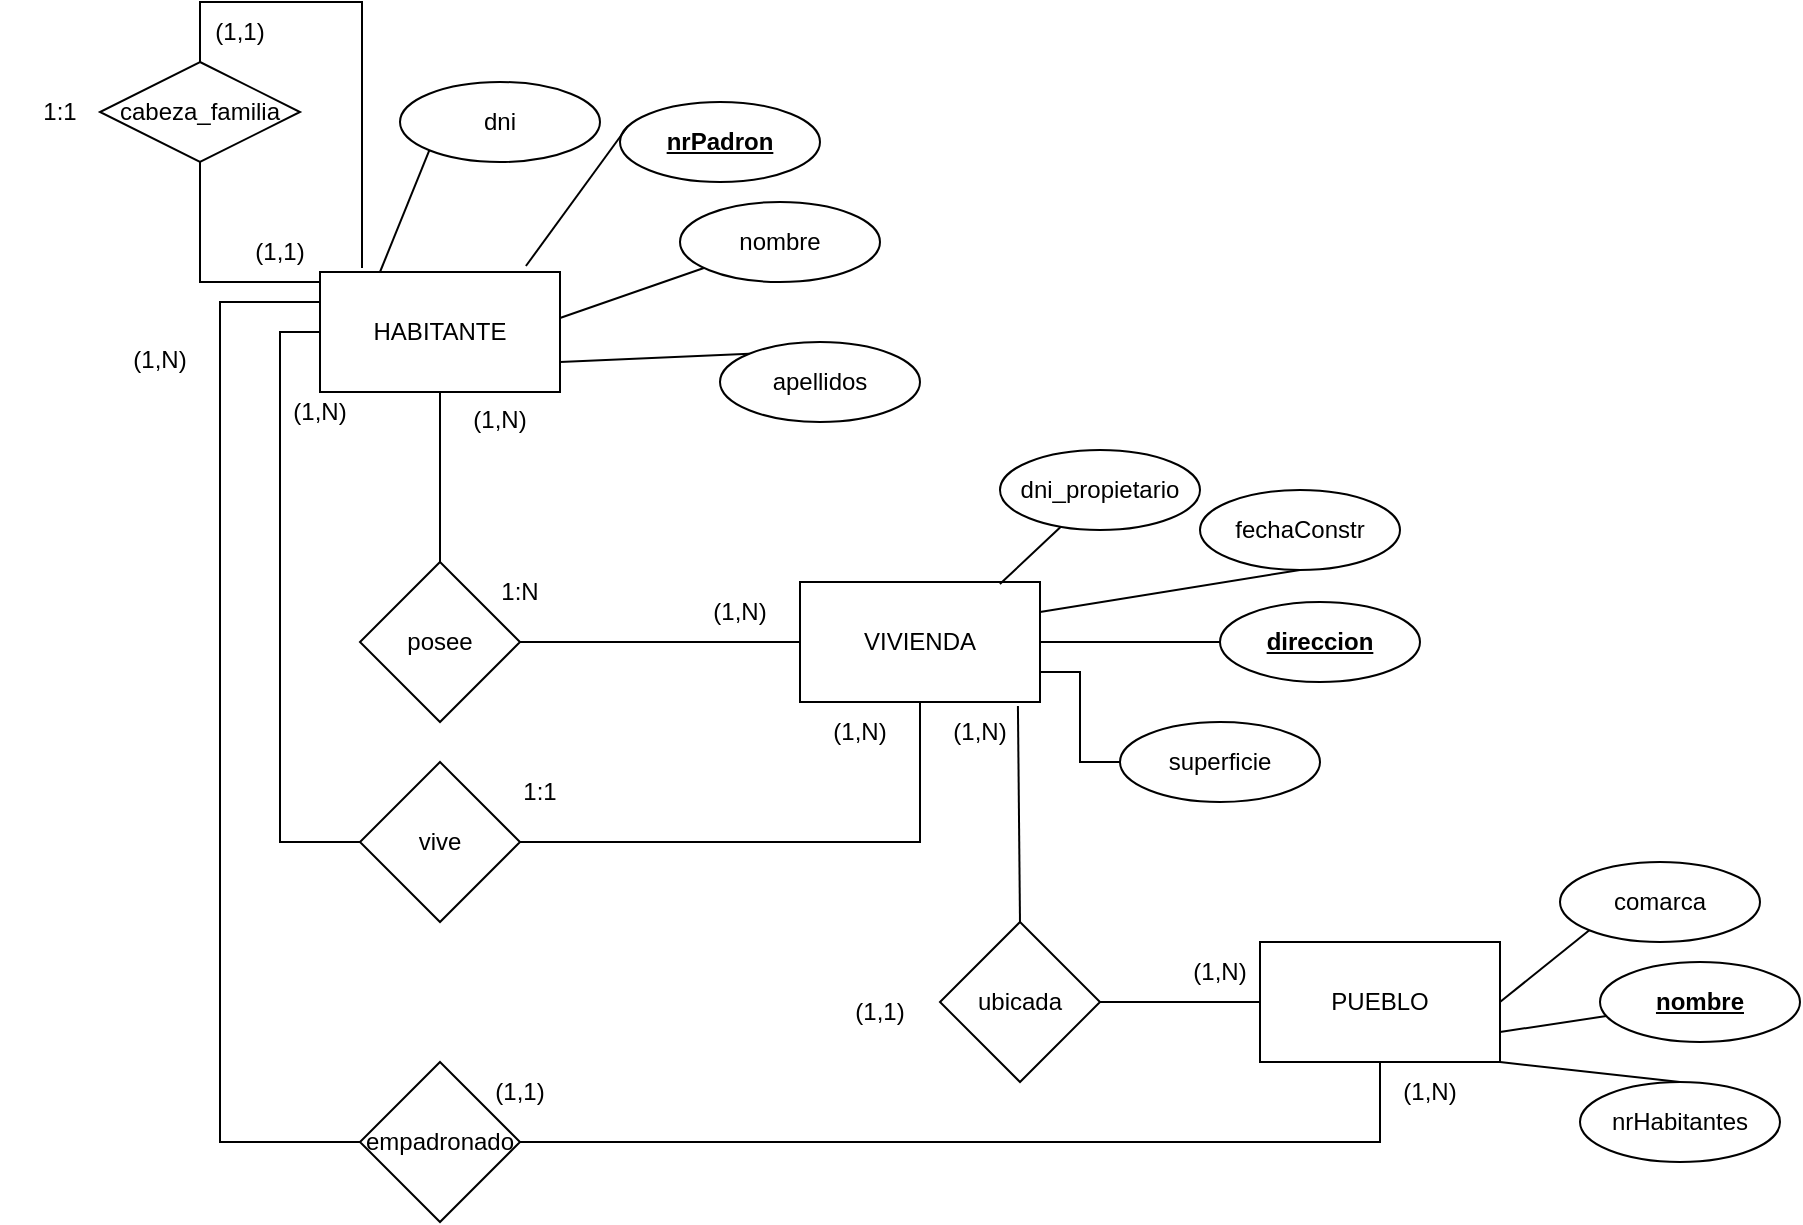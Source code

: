 <mxfile version="21.2.3" type="github">
  <diagram name="Page-1" id="_rjeUM0GodCOC49pjTvd">
    <mxGraphModel dx="1010" dy="648" grid="1" gridSize="10" guides="1" tooltips="1" connect="1" arrows="1" fold="1" page="1" pageScale="1" pageWidth="1169" pageHeight="827" math="0" shadow="0">
      <root>
        <mxCell id="0" />
        <mxCell id="1" parent="0" />
        <mxCell id="InIGWuEx6WWt7c3NKyPj-1" value="HABITANTE" style="rounded=0;whiteSpace=wrap;html=1;" parent="1" vertex="1">
          <mxGeometry x="160" y="175" width="120" height="60" as="geometry" />
        </mxCell>
        <mxCell id="InIGWuEx6WWt7c3NKyPj-2" value="VIVIENDA" style="rounded=0;whiteSpace=wrap;html=1;" parent="1" vertex="1">
          <mxGeometry x="400" y="330" width="120" height="60" as="geometry" />
        </mxCell>
        <mxCell id="InIGWuEx6WWt7c3NKyPj-3" value="PUEBLO" style="rounded=0;whiteSpace=wrap;html=1;" parent="1" vertex="1">
          <mxGeometry x="630" y="510" width="120" height="60" as="geometry" />
        </mxCell>
        <mxCell id="InIGWuEx6WWt7c3NKyPj-4" value="nrHabitantes" style="ellipse;whiteSpace=wrap;html=1;" parent="1" vertex="1">
          <mxGeometry x="790" y="580" width="100" height="40" as="geometry" />
        </mxCell>
        <mxCell id="InIGWuEx6WWt7c3NKyPj-6" value="nombre" style="ellipse;whiteSpace=wrap;html=1;fontStyle=5" parent="1" vertex="1">
          <mxGeometry x="800" y="520" width="100" height="40" as="geometry" />
        </mxCell>
        <mxCell id="InIGWuEx6WWt7c3NKyPj-7" value="fechaConstr" style="ellipse;whiteSpace=wrap;html=1;" parent="1" vertex="1">
          <mxGeometry x="600" y="284" width="100" height="40" as="geometry" />
        </mxCell>
        <mxCell id="InIGWuEx6WWt7c3NKyPj-8" value="direccion" style="ellipse;whiteSpace=wrap;html=1;fontStyle=5" parent="1" vertex="1">
          <mxGeometry x="610" y="340" width="100" height="40" as="geometry" />
        </mxCell>
        <mxCell id="I-vgnG-i18MrDywC4UqB-1" value="" style="edgeStyle=orthogonalEdgeStyle;rounded=0;orthogonalLoop=1;jettySize=auto;html=1;endArrow=none;endFill=0;exitX=0;exitY=0.5;exitDx=0;exitDy=0;entryX=1;entryY=0.75;entryDx=0;entryDy=0;" edge="1" parent="1" source="InIGWuEx6WWt7c3NKyPj-9" target="InIGWuEx6WWt7c3NKyPj-2">
          <mxGeometry relative="1" as="geometry">
            <mxPoint x="925" y="230" as="sourcePoint" />
          </mxGeometry>
        </mxCell>
        <mxCell id="InIGWuEx6WWt7c3NKyPj-9" value="superficie" style="ellipse;whiteSpace=wrap;html=1;" parent="1" vertex="1">
          <mxGeometry x="560" y="400" width="100" height="40" as="geometry" />
        </mxCell>
        <mxCell id="InIGWuEx6WWt7c3NKyPj-10" value="apellidos" style="ellipse;whiteSpace=wrap;html=1;" parent="1" vertex="1">
          <mxGeometry x="360" y="210" width="100" height="40" as="geometry" />
        </mxCell>
        <mxCell id="InIGWuEx6WWt7c3NKyPj-11" value="nombre" style="ellipse;whiteSpace=wrap;html=1;" parent="1" vertex="1">
          <mxGeometry x="340" y="140" width="100" height="40" as="geometry" />
        </mxCell>
        <mxCell id="InIGWuEx6WWt7c3NKyPj-12" value="&lt;b&gt;&lt;u&gt;nrPadron&lt;/u&gt;&lt;/b&gt;" style="ellipse;whiteSpace=wrap;html=1;" parent="1" vertex="1">
          <mxGeometry x="310" y="90" width="100" height="40" as="geometry" />
        </mxCell>
        <mxCell id="InIGWuEx6WWt7c3NKyPj-13" value="dni" style="ellipse;whiteSpace=wrap;html=1;" parent="1" vertex="1">
          <mxGeometry x="200" y="80" width="100" height="40" as="geometry" />
        </mxCell>
        <mxCell id="InIGWuEx6WWt7c3NKyPj-14" value="&lt;span&gt;&lt;span&gt;dni_propietario&lt;/span&gt;&lt;/span&gt;" style="ellipse;whiteSpace=wrap;html=1;fontStyle=0" parent="1" vertex="1">
          <mxGeometry x="500" y="264" width="100" height="40" as="geometry" />
        </mxCell>
        <mxCell id="InIGWuEx6WWt7c3NKyPj-16" value="comarca" style="ellipse;whiteSpace=wrap;html=1;" parent="1" vertex="1">
          <mxGeometry x="780" y="470" width="100" height="40" as="geometry" />
        </mxCell>
        <mxCell id="I-vgnG-i18MrDywC4UqB-2" value="" style="endArrow=none;html=1;rounded=0;exitX=0.833;exitY=0.017;exitDx=0;exitDy=0;exitPerimeter=0;" edge="1" parent="1" source="InIGWuEx6WWt7c3NKyPj-2" target="InIGWuEx6WWt7c3NKyPj-14">
          <mxGeometry width="50" height="50" relative="1" as="geometry">
            <mxPoint x="855" y="210" as="sourcePoint" />
            <mxPoint x="905" y="160" as="targetPoint" />
          </mxGeometry>
        </mxCell>
        <mxCell id="I-vgnG-i18MrDywC4UqB-3" value="" style="endArrow=none;html=1;rounded=0;exitX=1;exitY=0.5;exitDx=0;exitDy=0;entryX=0;entryY=1;entryDx=0;entryDy=0;" edge="1" parent="1" source="InIGWuEx6WWt7c3NKyPj-3" target="InIGWuEx6WWt7c3NKyPj-16">
          <mxGeometry width="50" height="50" relative="1" as="geometry">
            <mxPoint x="750" y="544" as="sourcePoint" />
            <mxPoint x="800" y="494" as="targetPoint" />
          </mxGeometry>
        </mxCell>
        <mxCell id="I-vgnG-i18MrDywC4UqB-4" value="" style="endArrow=none;html=1;rounded=0;exitX=1;exitY=0.5;exitDx=0;exitDy=0;entryX=0;entryY=0.5;entryDx=0;entryDy=0;" edge="1" parent="1" source="InIGWuEx6WWt7c3NKyPj-2" target="InIGWuEx6WWt7c3NKyPj-8">
          <mxGeometry width="50" height="50" relative="1" as="geometry">
            <mxPoint x="765" y="230" as="sourcePoint" />
            <mxPoint x="815" y="180" as="targetPoint" />
          </mxGeometry>
        </mxCell>
        <mxCell id="I-vgnG-i18MrDywC4UqB-5" value="" style="endArrow=none;html=1;rounded=0;exitX=1;exitY=0.25;exitDx=0;exitDy=0;entryX=0.5;entryY=1;entryDx=0;entryDy=0;" edge="1" parent="1" source="InIGWuEx6WWt7c3NKyPj-2" target="InIGWuEx6WWt7c3NKyPj-7">
          <mxGeometry width="50" height="50" relative="1" as="geometry">
            <mxPoint x="655" y="240" as="sourcePoint" />
            <mxPoint x="705" y="190" as="targetPoint" />
          </mxGeometry>
        </mxCell>
        <mxCell id="I-vgnG-i18MrDywC4UqB-6" value="" style="endArrow=none;html=1;rounded=0;entryX=1;entryY=0.75;entryDx=0;entryDy=0;" edge="1" parent="1" source="InIGWuEx6WWt7c3NKyPj-6" target="InIGWuEx6WWt7c3NKyPj-3">
          <mxGeometry width="50" height="50" relative="1" as="geometry">
            <mxPoint x="710" y="590" as="sourcePoint" />
            <mxPoint x="780" y="550" as="targetPoint" />
          </mxGeometry>
        </mxCell>
        <mxCell id="I-vgnG-i18MrDywC4UqB-7" value="" style="endArrow=none;html=1;rounded=0;exitX=0.5;exitY=0;exitDx=0;exitDy=0;entryX=1;entryY=1;entryDx=0;entryDy=0;" edge="1" parent="1" source="InIGWuEx6WWt7c3NKyPj-4" target="InIGWuEx6WWt7c3NKyPj-3">
          <mxGeometry width="50" height="50" relative="1" as="geometry">
            <mxPoint x="1050" y="500" as="sourcePoint" />
            <mxPoint x="770" y="560" as="targetPoint" />
            <Array as="points" />
          </mxGeometry>
        </mxCell>
        <mxCell id="I-vgnG-i18MrDywC4UqB-8" value="" style="endArrow=none;html=1;rounded=0;entryX=0;entryY=1;entryDx=0;entryDy=0;exitX=0.25;exitY=0;exitDx=0;exitDy=0;" edge="1" parent="1" source="InIGWuEx6WWt7c3NKyPj-1" target="InIGWuEx6WWt7c3NKyPj-13">
          <mxGeometry width="50" height="50" relative="1" as="geometry">
            <mxPoint x="230" y="170" as="sourcePoint" />
            <mxPoint x="325" y="195" as="targetPoint" />
          </mxGeometry>
        </mxCell>
        <mxCell id="I-vgnG-i18MrDywC4UqB-9" value="" style="endArrow=none;html=1;rounded=0;exitX=0.858;exitY=-0.05;exitDx=0;exitDy=0;entryX=0.04;entryY=0.3;entryDx=0;entryDy=0;entryPerimeter=0;exitPerimeter=0;" edge="1" parent="1" source="InIGWuEx6WWt7c3NKyPj-1" target="InIGWuEx6WWt7c3NKyPj-12">
          <mxGeometry width="50" height="50" relative="1" as="geometry">
            <mxPoint x="300" y="285" as="sourcePoint" />
            <mxPoint x="350" y="235" as="targetPoint" />
          </mxGeometry>
        </mxCell>
        <mxCell id="I-vgnG-i18MrDywC4UqB-10" value="" style="endArrow=none;html=1;rounded=0;exitX=0;exitY=0;exitDx=0;exitDy=0;entryX=1;entryY=0.75;entryDx=0;entryDy=0;" edge="1" parent="1" source="InIGWuEx6WWt7c3NKyPj-10" target="InIGWuEx6WWt7c3NKyPj-1">
          <mxGeometry width="50" height="50" relative="1" as="geometry">
            <mxPoint x="175" y="320" as="sourcePoint" />
            <mxPoint x="225" y="270" as="targetPoint" />
          </mxGeometry>
        </mxCell>
        <mxCell id="I-vgnG-i18MrDywC4UqB-11" value="" style="endArrow=none;html=1;rounded=0;exitX=1;exitY=0.383;exitDx=0;exitDy=0;exitPerimeter=0;" edge="1" parent="1" source="InIGWuEx6WWt7c3NKyPj-1" target="InIGWuEx6WWt7c3NKyPj-11">
          <mxGeometry width="50" height="50" relative="1" as="geometry">
            <mxPoint x="290" y="320" as="sourcePoint" />
            <mxPoint x="340" y="270" as="targetPoint" />
          </mxGeometry>
        </mxCell>
        <mxCell id="I-vgnG-i18MrDywC4UqB-20" value="posee" style="rhombus;whiteSpace=wrap;html=1;" vertex="1" parent="1">
          <mxGeometry x="180" y="320" width="80" height="80" as="geometry" />
        </mxCell>
        <mxCell id="I-vgnG-i18MrDywC4UqB-21" value="" style="endArrow=none;html=1;rounded=0;entryX=0.5;entryY=1;entryDx=0;entryDy=0;exitX=0.5;exitY=0;exitDx=0;exitDy=0;" edge="1" parent="1" source="I-vgnG-i18MrDywC4UqB-20" target="InIGWuEx6WWt7c3NKyPj-1">
          <mxGeometry width="50" height="50" relative="1" as="geometry">
            <mxPoint x="220" y="330" as="sourcePoint" />
            <mxPoint x="540" y="280" as="targetPoint" />
          </mxGeometry>
        </mxCell>
        <mxCell id="I-vgnG-i18MrDywC4UqB-22" value="" style="endArrow=none;html=1;rounded=0;exitX=1;exitY=0.5;exitDx=0;exitDy=0;entryX=0;entryY=0.5;entryDx=0;entryDy=0;" edge="1" parent="1" source="I-vgnG-i18MrDywC4UqB-20" target="InIGWuEx6WWt7c3NKyPj-2">
          <mxGeometry width="50" height="50" relative="1" as="geometry">
            <mxPoint x="250" y="370" as="sourcePoint" />
            <mxPoint x="470" y="360" as="targetPoint" />
          </mxGeometry>
        </mxCell>
        <mxCell id="I-vgnG-i18MrDywC4UqB-23" value="vive" style="rhombus;whiteSpace=wrap;html=1;" vertex="1" parent="1">
          <mxGeometry x="180" y="420" width="80" height="80" as="geometry" />
        </mxCell>
        <mxCell id="I-vgnG-i18MrDywC4UqB-24" value="" style="endArrow=none;html=1;rounded=0;entryX=0;entryY=0.5;entryDx=0;entryDy=0;exitX=0;exitY=0.5;exitDx=0;exitDy=0;" edge="1" parent="1" source="I-vgnG-i18MrDywC4UqB-23" target="InIGWuEx6WWt7c3NKyPj-1">
          <mxGeometry width="50" height="50" relative="1" as="geometry">
            <mxPoint x="490" y="360" as="sourcePoint" />
            <mxPoint x="540" y="310" as="targetPoint" />
            <Array as="points">
              <mxPoint x="140" y="460" />
              <mxPoint x="140" y="350" />
              <mxPoint x="140" y="205" />
            </Array>
          </mxGeometry>
        </mxCell>
        <mxCell id="I-vgnG-i18MrDywC4UqB-25" value="" style="endArrow=none;html=1;rounded=0;exitX=1;exitY=0.5;exitDx=0;exitDy=0;entryX=0.5;entryY=1;entryDx=0;entryDy=0;" edge="1" parent="1" source="I-vgnG-i18MrDywC4UqB-23" target="InIGWuEx6WWt7c3NKyPj-2">
          <mxGeometry width="50" height="50" relative="1" as="geometry">
            <mxPoint x="390" y="490" as="sourcePoint" />
            <mxPoint x="440" y="440" as="targetPoint" />
            <Array as="points">
              <mxPoint x="460" y="460" />
            </Array>
          </mxGeometry>
        </mxCell>
        <mxCell id="I-vgnG-i18MrDywC4UqB-26" value="(1,N)" style="text;html=1;strokeColor=none;fillColor=none;align=center;verticalAlign=middle;whiteSpace=wrap;rounded=0;" vertex="1" parent="1">
          <mxGeometry x="220" y="234" width="60" height="30" as="geometry" />
        </mxCell>
        <mxCell id="I-vgnG-i18MrDywC4UqB-27" value="(1,N)" style="text;html=1;strokeColor=none;fillColor=none;align=center;verticalAlign=middle;whiteSpace=wrap;rounded=0;" vertex="1" parent="1">
          <mxGeometry x="340" y="330" width="60" height="30" as="geometry" />
        </mxCell>
        <mxCell id="I-vgnG-i18MrDywC4UqB-29" value="1:N" style="text;html=1;strokeColor=none;fillColor=none;align=center;verticalAlign=middle;whiteSpace=wrap;rounded=0;" vertex="1" parent="1">
          <mxGeometry x="230" y="320" width="60" height="30" as="geometry" />
        </mxCell>
        <mxCell id="I-vgnG-i18MrDywC4UqB-30" value="(1,N)" style="text;html=1;strokeColor=none;fillColor=none;align=center;verticalAlign=middle;whiteSpace=wrap;rounded=0;" vertex="1" parent="1">
          <mxGeometry x="130" y="230" width="60" height="30" as="geometry" />
        </mxCell>
        <mxCell id="I-vgnG-i18MrDywC4UqB-31" value="(1,N)" style="text;html=1;strokeColor=none;fillColor=none;align=center;verticalAlign=middle;whiteSpace=wrap;rounded=0;" vertex="1" parent="1">
          <mxGeometry x="400" y="390" width="60" height="30" as="geometry" />
        </mxCell>
        <mxCell id="I-vgnG-i18MrDywC4UqB-32" value="1:1" style="text;html=1;strokeColor=none;fillColor=none;align=center;verticalAlign=middle;whiteSpace=wrap;rounded=0;" vertex="1" parent="1">
          <mxGeometry x="240" y="420" width="60" height="30" as="geometry" />
        </mxCell>
        <mxCell id="I-vgnG-i18MrDywC4UqB-34" value="ubicada" style="rhombus;whiteSpace=wrap;html=1;" vertex="1" parent="1">
          <mxGeometry x="470" y="500" width="80" height="80" as="geometry" />
        </mxCell>
        <mxCell id="I-vgnG-i18MrDywC4UqB-35" value="" style="endArrow=none;html=1;rounded=0;exitX=0.5;exitY=0;exitDx=0;exitDy=0;entryX=0.908;entryY=1.033;entryDx=0;entryDy=0;entryPerimeter=0;" edge="1" parent="1" source="I-vgnG-i18MrDywC4UqB-34" target="InIGWuEx6WWt7c3NKyPj-2">
          <mxGeometry width="50" height="50" relative="1" as="geometry">
            <mxPoint x="450" y="445" as="sourcePoint" />
            <mxPoint x="510" y="395" as="targetPoint" />
          </mxGeometry>
        </mxCell>
        <mxCell id="I-vgnG-i18MrDywC4UqB-36" value="" style="endArrow=none;html=1;rounded=0;entryX=0;entryY=0.5;entryDx=0;entryDy=0;exitX=1;exitY=0.5;exitDx=0;exitDy=0;" edge="1" parent="1" source="I-vgnG-i18MrDywC4UqB-34" target="InIGWuEx6WWt7c3NKyPj-3">
          <mxGeometry width="50" height="50" relative="1" as="geometry">
            <mxPoint x="550" y="540" as="sourcePoint" />
            <mxPoint x="600" y="490" as="targetPoint" />
          </mxGeometry>
        </mxCell>
        <mxCell id="I-vgnG-i18MrDywC4UqB-37" value="(1,N)" style="text;html=1;strokeColor=none;fillColor=none;align=center;verticalAlign=middle;whiteSpace=wrap;rounded=0;" vertex="1" parent="1">
          <mxGeometry x="460" y="390" width="60" height="30" as="geometry" />
        </mxCell>
        <mxCell id="I-vgnG-i18MrDywC4UqB-38" value="(1,N)" style="text;html=1;strokeColor=none;fillColor=none;align=center;verticalAlign=middle;whiteSpace=wrap;rounded=0;" vertex="1" parent="1">
          <mxGeometry x="580" y="510" width="60" height="30" as="geometry" />
        </mxCell>
        <mxCell id="I-vgnG-i18MrDywC4UqB-39" value="(1,1)" style="text;html=1;strokeColor=none;fillColor=none;align=center;verticalAlign=middle;whiteSpace=wrap;rounded=0;" vertex="1" parent="1">
          <mxGeometry x="410" y="530" width="60" height="30" as="geometry" />
        </mxCell>
        <mxCell id="I-vgnG-i18MrDywC4UqB-40" value="empadronado" style="rhombus;whiteSpace=wrap;html=1;" vertex="1" parent="1">
          <mxGeometry x="180" y="570" width="80" height="80" as="geometry" />
        </mxCell>
        <mxCell id="I-vgnG-i18MrDywC4UqB-41" value="" style="endArrow=none;html=1;rounded=0;entryX=0;entryY=0.25;entryDx=0;entryDy=0;exitX=0;exitY=0.5;exitDx=0;exitDy=0;" edge="1" parent="1" source="I-vgnG-i18MrDywC4UqB-40" target="InIGWuEx6WWt7c3NKyPj-1">
          <mxGeometry width="50" height="50" relative="1" as="geometry">
            <mxPoint x="100" y="234" as="sourcePoint" />
            <mxPoint x="150" y="184" as="targetPoint" />
            <Array as="points">
              <mxPoint x="110" y="610" />
              <mxPoint x="110" y="440" />
              <mxPoint x="110" y="190" />
            </Array>
          </mxGeometry>
        </mxCell>
        <mxCell id="I-vgnG-i18MrDywC4UqB-42" value="" style="endArrow=none;html=1;rounded=0;entryX=0.5;entryY=1;entryDx=0;entryDy=0;exitX=1;exitY=0.5;exitDx=0;exitDy=0;" edge="1" parent="1" source="I-vgnG-i18MrDywC4UqB-40" target="InIGWuEx6WWt7c3NKyPj-3">
          <mxGeometry width="50" height="50" relative="1" as="geometry">
            <mxPoint x="260" y="640" as="sourcePoint" />
            <mxPoint x="310" y="590" as="targetPoint" />
            <Array as="points">
              <mxPoint x="690" y="610" />
            </Array>
          </mxGeometry>
        </mxCell>
        <mxCell id="I-vgnG-i18MrDywC4UqB-43" value="(1,N)" style="text;html=1;strokeColor=none;fillColor=none;align=center;verticalAlign=middle;whiteSpace=wrap;rounded=0;" vertex="1" parent="1">
          <mxGeometry x="50" y="204" width="60" height="30" as="geometry" />
        </mxCell>
        <mxCell id="I-vgnG-i18MrDywC4UqB-44" value="(1,N)" style="text;html=1;strokeColor=none;fillColor=none;align=center;verticalAlign=middle;whiteSpace=wrap;rounded=0;" vertex="1" parent="1">
          <mxGeometry x="685" y="570" width="60" height="30" as="geometry" />
        </mxCell>
        <mxCell id="I-vgnG-i18MrDywC4UqB-45" value="(1,1)" style="text;html=1;strokeColor=none;fillColor=none;align=center;verticalAlign=middle;whiteSpace=wrap;rounded=0;" vertex="1" parent="1">
          <mxGeometry x="230" y="570" width="60" height="30" as="geometry" />
        </mxCell>
        <mxCell id="I-vgnG-i18MrDywC4UqB-52" style="edgeStyle=orthogonalEdgeStyle;rounded=0;orthogonalLoop=1;jettySize=auto;html=1;entryX=0.175;entryY=-0.033;entryDx=0;entryDy=0;entryPerimeter=0;exitX=0.5;exitY=0;exitDx=0;exitDy=0;endArrow=none;endFill=0;" edge="1" parent="1" source="I-vgnG-i18MrDywC4UqB-48" target="InIGWuEx6WWt7c3NKyPj-1">
          <mxGeometry relative="1" as="geometry">
            <Array as="points">
              <mxPoint x="100" y="40" />
              <mxPoint x="181" y="40" />
            </Array>
          </mxGeometry>
        </mxCell>
        <mxCell id="I-vgnG-i18MrDywC4UqB-48" value="cabeza_familia" style="rhombus;whiteSpace=wrap;html=1;" vertex="1" parent="1">
          <mxGeometry x="50" y="70" width="100" height="50" as="geometry" />
        </mxCell>
        <mxCell id="I-vgnG-i18MrDywC4UqB-49" value="" style="endArrow=none;html=1;strokeWidth=1;rounded=0;entryX=0.5;entryY=1;entryDx=0;entryDy=0;endSize=4;startSize=4;" edge="1" parent="1" target="I-vgnG-i18MrDywC4UqB-48">
          <mxGeometry width="50" height="50" relative="1" as="geometry">
            <mxPoint x="160" y="180" as="sourcePoint" />
            <mxPoint x="170" y="120" as="targetPoint" />
            <Array as="points">
              <mxPoint x="100" y="180" />
            </Array>
          </mxGeometry>
        </mxCell>
        <mxCell id="I-vgnG-i18MrDywC4UqB-53" value="1:1" style="text;html=1;strokeColor=none;fillColor=none;align=center;verticalAlign=middle;whiteSpace=wrap;rounded=0;" vertex="1" parent="1">
          <mxGeometry y="80" width="60" height="30" as="geometry" />
        </mxCell>
        <mxCell id="I-vgnG-i18MrDywC4UqB-54" value="(1,1)" style="text;html=1;strokeColor=none;fillColor=none;align=center;verticalAlign=middle;whiteSpace=wrap;rounded=0;" vertex="1" parent="1">
          <mxGeometry x="110" y="150" width="60" height="30" as="geometry" />
        </mxCell>
        <mxCell id="I-vgnG-i18MrDywC4UqB-55" value="(1,1)" style="text;html=1;strokeColor=none;fillColor=none;align=center;verticalAlign=middle;whiteSpace=wrap;rounded=0;" vertex="1" parent="1">
          <mxGeometry x="90" y="40" width="60" height="30" as="geometry" />
        </mxCell>
      </root>
    </mxGraphModel>
  </diagram>
</mxfile>
